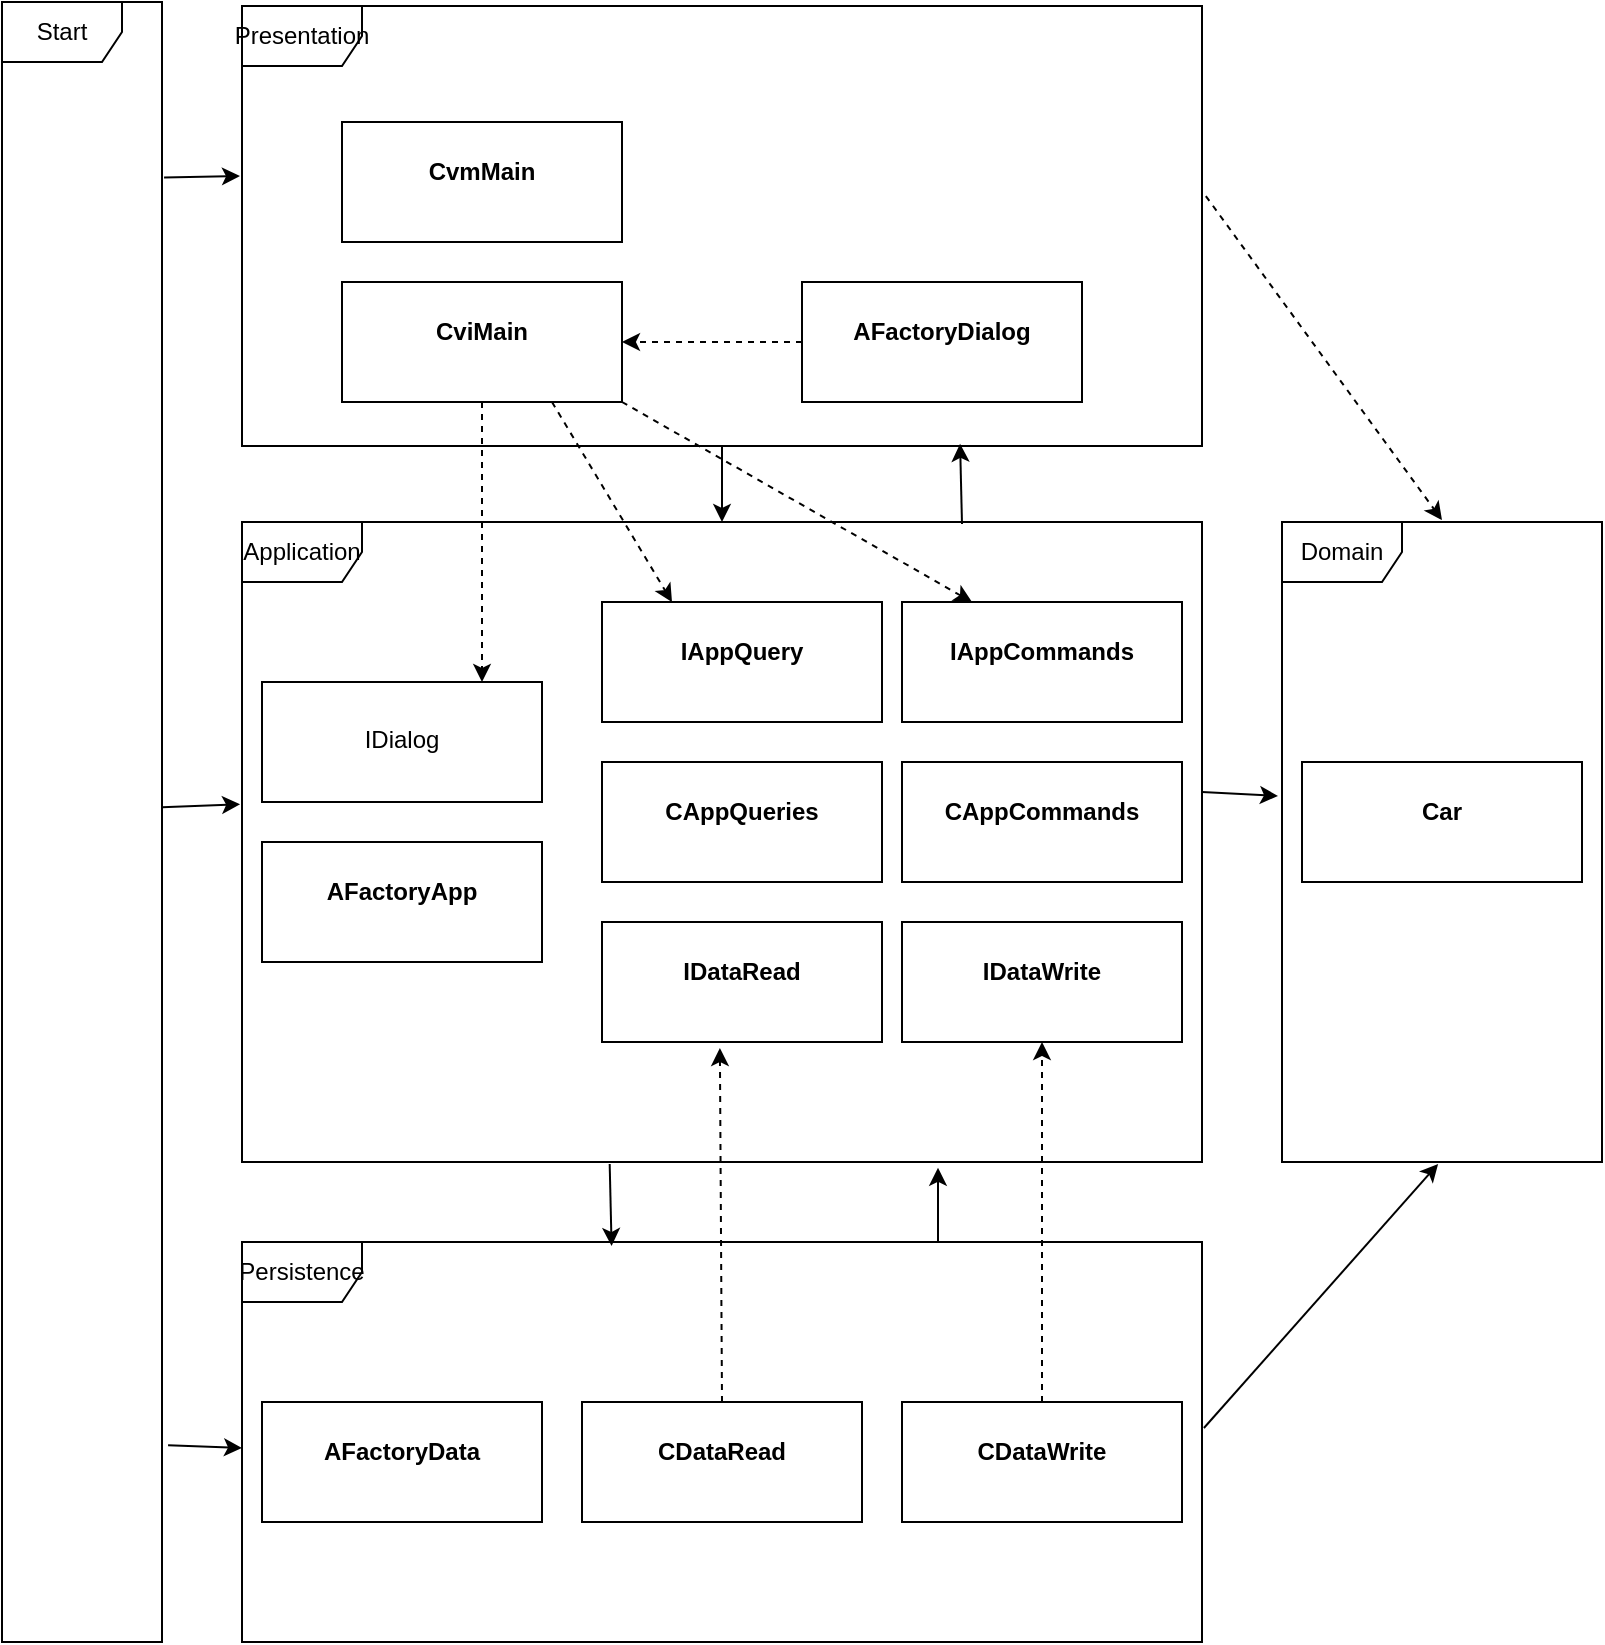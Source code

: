<mxfile version="13.1.14" type="device"><diagram id="0M3GLfcQ9nDd38CiwLQ_" name="Page-1"><mxGraphModel dx="1422" dy="723" grid="1" gridSize="10" guides="1" tooltips="1" connect="1" arrows="1" fold="1" page="1" pageScale="1" pageWidth="827" pageHeight="1169" math="0" shadow="0"><root><mxCell id="0"/><mxCell id="1" parent="0"/><mxCell id="ZTmEwHEsXduWvkKVWi8_-12" value="Presentation" style="shape=umlFrame;whiteSpace=wrap;html=1;" vertex="1" parent="1"><mxGeometry x="120" y="22" width="480" height="220" as="geometry"/></mxCell><mxCell id="ZTmEwHEsXduWvkKVWi8_-17" value="Application" style="shape=umlFrame;whiteSpace=wrap;html=1;" vertex="1" parent="1"><mxGeometry x="120" y="280" width="480" height="320" as="geometry"/></mxCell><mxCell id="ZTmEwHEsXduWvkKVWi8_-18" value="Domain" style="shape=umlFrame;whiteSpace=wrap;html=1;" vertex="1" parent="1"><mxGeometry x="640" y="280" width="160" height="320" as="geometry"/></mxCell><mxCell id="ZTmEwHEsXduWvkKVWi8_-19" value="Persistence" style="shape=umlFrame;whiteSpace=wrap;html=1;" vertex="1" parent="1"><mxGeometry x="120" y="640" width="480" height="200" as="geometry"/></mxCell><mxCell id="ZTmEwHEsXduWvkKVWi8_-20" value="Start" style="shape=umlFrame;whiteSpace=wrap;html=1;" vertex="1" parent="1"><mxGeometry y="20" width="80" height="820" as="geometry"/></mxCell><mxCell id="ZTmEwHEsXduWvkKVWi8_-29" value="&lt;p style=&quot;margin: 0px ; margin-top: 4px ; text-align: center&quot;&gt;&lt;br&gt;&lt;b&gt;CvmMain&lt;/b&gt;&lt;/p&gt;" style="verticalAlign=top;align=left;overflow=fill;fontSize=12;fontFamily=Helvetica;html=1;" vertex="1" parent="1"><mxGeometry x="170" y="80" width="140" height="60" as="geometry"/></mxCell><mxCell id="ZTmEwHEsXduWvkKVWi8_-30" value="&lt;p style=&quot;margin: 0px ; margin-top: 4px ; text-align: center&quot;&gt;&lt;br&gt;&lt;b&gt;CviMain&lt;/b&gt;&lt;/p&gt;" style="verticalAlign=top;align=left;overflow=fill;fontSize=12;fontFamily=Helvetica;html=1;" vertex="1" parent="1"><mxGeometry x="170" y="160" width="140" height="60" as="geometry"/></mxCell><mxCell id="ZTmEwHEsXduWvkKVWi8_-31" value="&lt;p style=&quot;margin: 0px ; margin-top: 4px ; text-align: center&quot;&gt;&lt;br&gt;&lt;b&gt;AFactoryDialog&lt;/b&gt;&lt;/p&gt;" style="verticalAlign=top;align=left;overflow=fill;fontSize=12;fontFamily=Helvetica;html=1;" vertex="1" parent="1"><mxGeometry x="400" y="160" width="140" height="60" as="geometry"/></mxCell><mxCell id="ZTmEwHEsXduWvkKVWi8_-32" value="&lt;p style=&quot;margin: 0px ; margin-top: 4px ; text-align: center&quot;&gt;&lt;br&gt;&lt;/p&gt;&lt;p style=&quot;margin: 0px ; margin-top: 4px ; text-align: center&quot;&gt;IDialog&lt;/p&gt;" style="verticalAlign=top;align=left;overflow=fill;fontSize=12;fontFamily=Helvetica;html=1;" vertex="1" parent="1"><mxGeometry x="130" y="360" width="140" height="60" as="geometry"/></mxCell><mxCell id="ZTmEwHEsXduWvkKVWi8_-33" value="&lt;p style=&quot;margin: 0px ; margin-top: 4px ; text-align: center&quot;&gt;&lt;br&gt;&lt;b&gt;AFactoryApp&lt;/b&gt;&lt;/p&gt;" style="verticalAlign=top;align=left;overflow=fill;fontSize=12;fontFamily=Helvetica;html=1;" vertex="1" parent="1"><mxGeometry x="130" y="440" width="140" height="60" as="geometry"/></mxCell><mxCell id="ZTmEwHEsXduWvkKVWi8_-34" value="&lt;p style=&quot;margin: 0px ; margin-top: 4px ; text-align: center&quot;&gt;&lt;br&gt;&lt;b&gt;IAppQuery&lt;/b&gt;&lt;/p&gt;" style="verticalAlign=top;align=left;overflow=fill;fontSize=12;fontFamily=Helvetica;html=1;" vertex="1" parent="1"><mxGeometry x="300" y="320" width="140" height="60" as="geometry"/></mxCell><mxCell id="ZTmEwHEsXduWvkKVWi8_-35" value="&lt;p style=&quot;margin: 0px ; margin-top: 4px ; text-align: center&quot;&gt;&lt;br&gt;&lt;b&gt;CAppQueries&lt;/b&gt;&lt;/p&gt;" style="verticalAlign=top;align=left;overflow=fill;fontSize=12;fontFamily=Helvetica;html=1;" vertex="1" parent="1"><mxGeometry x="300" y="400" width="140" height="60" as="geometry"/></mxCell><mxCell id="ZTmEwHEsXduWvkKVWi8_-36" value="&lt;p style=&quot;margin: 0px ; margin-top: 4px ; text-align: center&quot;&gt;&lt;br&gt;&lt;b&gt;IDataRead&lt;/b&gt;&lt;/p&gt;" style="verticalAlign=top;align=left;overflow=fill;fontSize=12;fontFamily=Helvetica;html=1;" vertex="1" parent="1"><mxGeometry x="300" y="480" width="140" height="60" as="geometry"/></mxCell><mxCell id="ZTmEwHEsXduWvkKVWi8_-37" value="&lt;p style=&quot;margin: 0px ; margin-top: 4px ; text-align: center&quot;&gt;&lt;br&gt;&lt;b&gt;IAppCommands&lt;/b&gt;&lt;/p&gt;" style="verticalAlign=top;align=left;overflow=fill;fontSize=12;fontFamily=Helvetica;html=1;" vertex="1" parent="1"><mxGeometry x="450" y="320" width="140" height="60" as="geometry"/></mxCell><mxCell id="ZTmEwHEsXduWvkKVWi8_-38" value="&lt;p style=&quot;margin: 0px ; margin-top: 4px ; text-align: center&quot;&gt;&lt;br&gt;&lt;b&gt;CAppCommands&lt;/b&gt;&lt;/p&gt;" style="verticalAlign=top;align=left;overflow=fill;fontSize=12;fontFamily=Helvetica;html=1;" vertex="1" parent="1"><mxGeometry x="450" y="400" width="140" height="60" as="geometry"/></mxCell><mxCell id="ZTmEwHEsXduWvkKVWi8_-39" value="&lt;p style=&quot;margin: 0px ; margin-top: 4px ; text-align: center&quot;&gt;&lt;br&gt;&lt;b&gt;IDataWrite&lt;/b&gt;&lt;/p&gt;" style="verticalAlign=top;align=left;overflow=fill;fontSize=12;fontFamily=Helvetica;html=1;" vertex="1" parent="1"><mxGeometry x="450" y="480" width="140" height="60" as="geometry"/></mxCell><mxCell id="ZTmEwHEsXduWvkKVWi8_-40" value="&lt;p style=&quot;margin: 0px ; margin-top: 4px ; text-align: center&quot;&gt;&lt;br&gt;&lt;b&gt;AFactoryData&lt;/b&gt;&lt;/p&gt;" style="verticalAlign=top;align=left;overflow=fill;fontSize=12;fontFamily=Helvetica;html=1;" vertex="1" parent="1"><mxGeometry x="130" y="720" width="140" height="60" as="geometry"/></mxCell><mxCell id="ZTmEwHEsXduWvkKVWi8_-42" value="&lt;p style=&quot;margin: 0px ; margin-top: 4px ; text-align: center&quot;&gt;&lt;br&gt;&lt;b&gt;CDataWrite&lt;/b&gt;&lt;/p&gt;" style="verticalAlign=top;align=left;overflow=fill;fontSize=12;fontFamily=Helvetica;html=1;" vertex="1" parent="1"><mxGeometry x="450" y="720" width="140" height="60" as="geometry"/></mxCell><mxCell id="ZTmEwHEsXduWvkKVWi8_-43" value="&lt;p style=&quot;margin: 0px ; margin-top: 4px ; text-align: center&quot;&gt;&lt;br&gt;&lt;b&gt;Car&lt;/b&gt;&lt;/p&gt;" style="verticalAlign=top;align=left;overflow=fill;fontSize=12;fontFamily=Helvetica;html=1;" vertex="1" parent="1"><mxGeometry x="650" y="400" width="140" height="60" as="geometry"/></mxCell><mxCell id="ZTmEwHEsXduWvkKVWi8_-44" value="&lt;p style=&quot;margin: 0px ; margin-top: 4px ; text-align: center&quot;&gt;&lt;br&gt;&lt;b&gt;CDataRead&lt;/b&gt;&lt;/p&gt;" style="verticalAlign=top;align=left;overflow=fill;fontSize=12;fontFamily=Helvetica;html=1;" vertex="1" parent="1"><mxGeometry x="290" y="720" width="140" height="60" as="geometry"/></mxCell><mxCell id="ZTmEwHEsXduWvkKVWi8_-45" value="" style="endArrow=classic;html=1;entryX=1;entryY=0.5;entryDx=0;entryDy=0;exitX=0;exitY=0.5;exitDx=0;exitDy=0;dashed=1;" edge="1" parent="1" source="ZTmEwHEsXduWvkKVWi8_-31" target="ZTmEwHEsXduWvkKVWi8_-30"><mxGeometry width="50" height="50" relative="1" as="geometry"><mxPoint x="410" y="240" as="sourcePoint"/><mxPoint x="460" y="190" as="targetPoint"/></mxGeometry></mxCell><mxCell id="ZTmEwHEsXduWvkKVWi8_-46" value="" style="endArrow=classic;html=1;dashed=1;exitX=0.5;exitY=1;exitDx=0;exitDy=0;" edge="1" parent="1" source="ZTmEwHEsXduWvkKVWi8_-30"><mxGeometry width="50" height="50" relative="1" as="geometry"><mxPoint x="200" y="320" as="sourcePoint"/><mxPoint x="240" y="360" as="targetPoint"/></mxGeometry></mxCell><mxCell id="ZTmEwHEsXduWvkKVWi8_-47" value="" style="endArrow=classic;html=1;dashed=1;exitX=0.5;exitY=0;exitDx=0;exitDy=0;entryX=0.421;entryY=1.05;entryDx=0;entryDy=0;entryPerimeter=0;" edge="1" parent="1" source="ZTmEwHEsXduWvkKVWi8_-44" target="ZTmEwHEsXduWvkKVWi8_-36"><mxGeometry width="50" height="50" relative="1" as="geometry"><mxPoint x="340" y="720" as="sourcePoint"/><mxPoint x="390" y="670" as="targetPoint"/></mxGeometry></mxCell><mxCell id="ZTmEwHEsXduWvkKVWi8_-49" value="" style="endArrow=classic;html=1;dashed=1;exitX=0.5;exitY=0;exitDx=0;exitDy=0;entryX=0.5;entryY=1;entryDx=0;entryDy=0;" edge="1" parent="1" source="ZTmEwHEsXduWvkKVWi8_-42" target="ZTmEwHEsXduWvkKVWi8_-39"><mxGeometry width="50" height="50" relative="1" as="geometry"><mxPoint x="480" y="700" as="sourcePoint"/><mxPoint x="530" y="650" as="targetPoint"/></mxGeometry></mxCell><mxCell id="ZTmEwHEsXduWvkKVWi8_-50" value="" style="endArrow=classic;html=1;entryX=0.725;entryY=1.009;entryDx=0;entryDy=0;entryPerimeter=0;" edge="1" parent="1" target="ZTmEwHEsXduWvkKVWi8_-17"><mxGeometry width="50" height="50" relative="1" as="geometry"><mxPoint x="468" y="640" as="sourcePoint"/><mxPoint x="500" y="610" as="targetPoint"/></mxGeometry></mxCell><mxCell id="ZTmEwHEsXduWvkKVWi8_-51" value="" style="endArrow=classic;html=1;exitX=0.383;exitY=1.003;exitDx=0;exitDy=0;exitPerimeter=0;entryX=0.385;entryY=0.01;entryDx=0;entryDy=0;entryPerimeter=0;" edge="1" parent="1" source="ZTmEwHEsXduWvkKVWi8_-17" target="ZTmEwHEsXduWvkKVWi8_-19"><mxGeometry width="50" height="50" relative="1" as="geometry"><mxPoint x="290" y="660" as="sourcePoint"/><mxPoint x="340" y="610" as="targetPoint"/></mxGeometry></mxCell><mxCell id="ZTmEwHEsXduWvkKVWi8_-52" value="" style="endArrow=classic;html=1;exitX=1.002;exitY=0.465;exitDx=0;exitDy=0;exitPerimeter=0;entryX=0.488;entryY=1.003;entryDx=0;entryDy=0;entryPerimeter=0;" edge="1" parent="1" source="ZTmEwHEsXduWvkKVWi8_-19" target="ZTmEwHEsXduWvkKVWi8_-18"><mxGeometry width="50" height="50" relative="1" as="geometry"><mxPoint x="660" y="770" as="sourcePoint"/><mxPoint x="710" y="720" as="targetPoint"/></mxGeometry></mxCell><mxCell id="ZTmEwHEsXduWvkKVWi8_-53" value="" style="endArrow=classic;html=1;exitX=1;exitY=0.422;exitDx=0;exitDy=0;exitPerimeter=0;" edge="1" parent="1" source="ZTmEwHEsXduWvkKVWi8_-17"><mxGeometry width="50" height="50" relative="1" as="geometry"><mxPoint x="604" y="417" as="sourcePoint"/><mxPoint x="638" y="417" as="targetPoint"/></mxGeometry></mxCell><mxCell id="ZTmEwHEsXduWvkKVWi8_-55" value="" style="endArrow=classic;html=1;exitX=1.004;exitY=0.432;exitDx=0;exitDy=0;exitPerimeter=0;entryX=0.5;entryY=-0.003;entryDx=0;entryDy=0;entryPerimeter=0;dashed=1;" edge="1" parent="1" source="ZTmEwHEsXduWvkKVWi8_-12" target="ZTmEwHEsXduWvkKVWi8_-18"><mxGeometry width="50" height="50" relative="1" as="geometry"><mxPoint x="700" y="200" as="sourcePoint"/><mxPoint x="750" y="150" as="targetPoint"/></mxGeometry></mxCell><mxCell id="ZTmEwHEsXduWvkKVWi8_-56" value="" style="endArrow=classic;html=1;exitX=0.75;exitY=0.003;exitDx=0;exitDy=0;exitPerimeter=0;entryX=0.748;entryY=0.995;entryDx=0;entryDy=0;entryPerimeter=0;" edge="1" parent="1" source="ZTmEwHEsXduWvkKVWi8_-17" target="ZTmEwHEsXduWvkKVWi8_-12"><mxGeometry width="50" height="50" relative="1" as="geometry"><mxPoint x="430" y="300" as="sourcePoint"/><mxPoint x="480" y="250" as="targetPoint"/></mxGeometry></mxCell><mxCell id="ZTmEwHEsXduWvkKVWi8_-57" value="" style="endArrow=classic;html=1;exitX=0.5;exitY=1;exitDx=0;exitDy=0;exitPerimeter=0;" edge="1" parent="1" source="ZTmEwHEsXduWvkKVWi8_-12" target="ZTmEwHEsXduWvkKVWi8_-17"><mxGeometry width="50" height="50" relative="1" as="geometry"><mxPoint x="400" y="310" as="sourcePoint"/><mxPoint x="450" y="260" as="targetPoint"/></mxGeometry></mxCell><mxCell id="ZTmEwHEsXduWvkKVWi8_-58" value="" style="endArrow=classic;html=1;exitX=1.013;exitY=0.107;exitDx=0;exitDy=0;exitPerimeter=0;" edge="1" parent="1" source="ZTmEwHEsXduWvkKVWi8_-20"><mxGeometry width="50" height="50" relative="1" as="geometry"><mxPoint x="40" y="180" as="sourcePoint"/><mxPoint x="119" y="107" as="targetPoint"/></mxGeometry></mxCell><mxCell id="ZTmEwHEsXduWvkKVWi8_-59" value="" style="endArrow=classic;html=1;exitX=1;exitY=0.491;exitDx=0;exitDy=0;exitPerimeter=0;entryX=-0.002;entryY=0.441;entryDx=0;entryDy=0;entryPerimeter=0;" edge="1" parent="1" source="ZTmEwHEsXduWvkKVWi8_-20" target="ZTmEwHEsXduWvkKVWi8_-17"><mxGeometry width="50" height="50" relative="1" as="geometry"><mxPoint x="90" y="450" as="sourcePoint"/><mxPoint x="140" y="400" as="targetPoint"/></mxGeometry></mxCell><mxCell id="ZTmEwHEsXduWvkKVWi8_-60" value="" style="endArrow=classic;html=1;exitX=1.038;exitY=0.88;exitDx=0;exitDy=0;exitPerimeter=0;entryX=0;entryY=0.515;entryDx=0;entryDy=0;entryPerimeter=0;" edge="1" parent="1" source="ZTmEwHEsXduWvkKVWi8_-20" target="ZTmEwHEsXduWvkKVWi8_-19"><mxGeometry width="50" height="50" relative="1" as="geometry"><mxPoint x="70" y="790" as="sourcePoint"/><mxPoint x="120" y="740" as="targetPoint"/></mxGeometry></mxCell><mxCell id="ZTmEwHEsXduWvkKVWi8_-61" value="" style="endArrow=classic;html=1;exitX=0.75;exitY=1;exitDx=0;exitDy=0;entryX=0.25;entryY=0;entryDx=0;entryDy=0;dashed=1;" edge="1" parent="1" source="ZTmEwHEsXduWvkKVWi8_-30" target="ZTmEwHEsXduWvkKVWi8_-34"><mxGeometry width="50" height="50" relative="1" as="geometry"><mxPoint x="280" y="280" as="sourcePoint"/><mxPoint x="330" y="230" as="targetPoint"/></mxGeometry></mxCell><mxCell id="ZTmEwHEsXduWvkKVWi8_-62" value="" style="endArrow=classic;html=1;dashed=1;exitX=1;exitY=1;exitDx=0;exitDy=0;entryX=0.25;entryY=0;entryDx=0;entryDy=0;" edge="1" parent="1" source="ZTmEwHEsXduWvkKVWi8_-30" target="ZTmEwHEsXduWvkKVWi8_-37"><mxGeometry width="50" height="50" relative="1" as="geometry"><mxPoint x="290" y="270" as="sourcePoint"/><mxPoint x="340" y="220" as="targetPoint"/></mxGeometry></mxCell></root></mxGraphModel></diagram></mxfile>